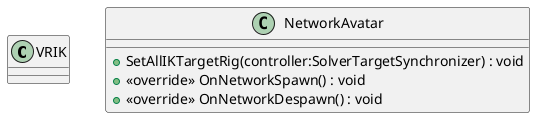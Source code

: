 @startuml
class VRIK {
}
class NetworkAvatar {
    + SetAllIKTargetRig(controller:SolverTargetSynchronizer) : void
    + <<override>> OnNetworkSpawn() : void
    + <<override>> OnNetworkDespawn() : void
}
@enduml
